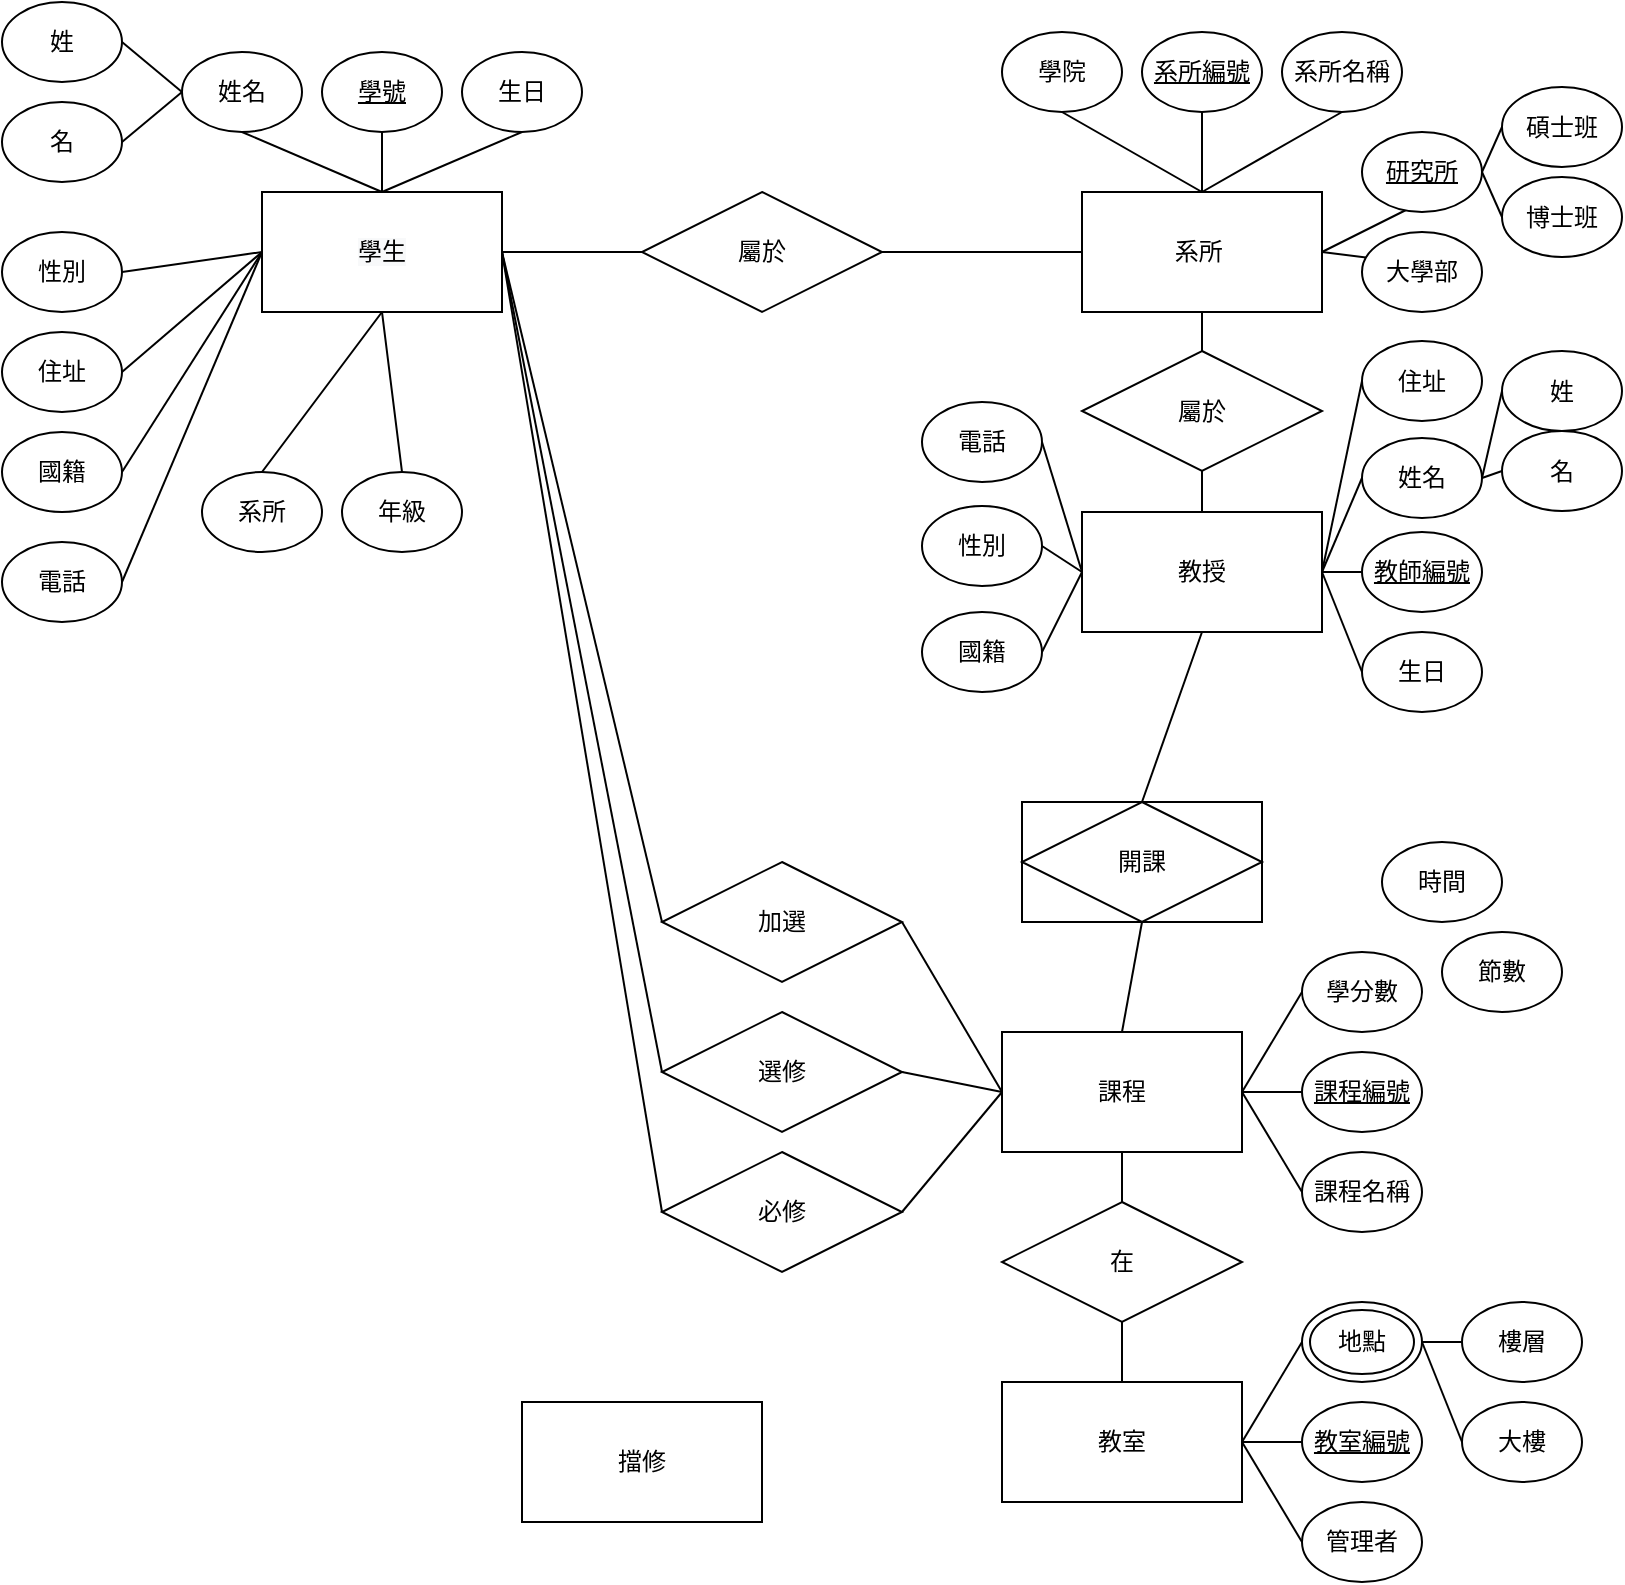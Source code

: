 <mxfile version="20.6.0" type="device"><diagram id="1lB6qpiJU6vIQLz1moN8" name="第 1 页"><mxGraphModel dx="1667" dy="964" grid="1" gridSize="10" guides="1" tooltips="1" connect="1" arrows="1" fold="1" page="1" pageScale="1" pageWidth="827" pageHeight="1169" math="0" shadow="0"><root><mxCell id="0"/><mxCell id="1" parent="0"/><mxCell id="EDmomfzKc-3X_e7SAFSR-1" value="系所&amp;nbsp;" style="rounded=0;whiteSpace=wrap;html=1;" vertex="1" parent="1"><mxGeometry x="-280" y="95" width="120" height="60" as="geometry"/></mxCell><mxCell id="EDmomfzKc-3X_e7SAFSR-2" value="教授" style="rounded=0;whiteSpace=wrap;html=1;" vertex="1" parent="1"><mxGeometry x="-280" y="255" width="120" height="60" as="geometry"/></mxCell><mxCell id="EDmomfzKc-3X_e7SAFSR-5" value="開課" style="shape=associativeEntity;whiteSpace=wrap;html=1;align=center;" vertex="1" parent="1"><mxGeometry x="-310" y="400" width="120" height="60" as="geometry"/></mxCell><mxCell id="EDmomfzKc-3X_e7SAFSR-7" value="教室" style="rounded=0;whiteSpace=wrap;html=1;" vertex="1" parent="1"><mxGeometry x="-320" y="690" width="120" height="60" as="geometry"/></mxCell><mxCell id="EDmomfzKc-3X_e7SAFSR-8" value="" style="endArrow=none;html=1;rounded=0;entryX=0.5;entryY=1;entryDx=0;entryDy=0;exitX=0.5;exitY=0;exitDx=0;exitDy=0;" edge="1" parent="1" source="EDmomfzKc-3X_e7SAFSR-120" target="EDmomfzKc-3X_e7SAFSR-1"><mxGeometry width="50" height="50" relative="1" as="geometry"><mxPoint x="-240" y="240" as="sourcePoint"/><mxPoint x="-270" y="415" as="targetPoint"/></mxGeometry></mxCell><mxCell id="EDmomfzKc-3X_e7SAFSR-9" value="" style="endArrow=none;html=1;rounded=0;exitX=0.5;exitY=0;exitDx=0;exitDy=0;entryX=0.5;entryY=1;entryDx=0;entryDy=0;" edge="1" parent="1" source="EDmomfzKc-3X_e7SAFSR-5" target="EDmomfzKc-3X_e7SAFSR-2"><mxGeometry width="50" height="50" relative="1" as="geometry"><mxPoint x="-320" y="465" as="sourcePoint"/><mxPoint x="-270" y="415" as="targetPoint"/></mxGeometry></mxCell><mxCell id="EDmomfzKc-3X_e7SAFSR-28" value="選修" style="rhombus;whiteSpace=wrap;html=1;" vertex="1" parent="1"><mxGeometry x="-490" y="505" width="120" height="60" as="geometry"/></mxCell><mxCell id="EDmomfzKc-3X_e7SAFSR-32" value="學院" style="ellipse;whiteSpace=wrap;html=1;" vertex="1" parent="1"><mxGeometry x="-320" y="15" width="60" height="40" as="geometry"/></mxCell><mxCell id="EDmomfzKc-3X_e7SAFSR-40" value="姓名" style="ellipse;whiteSpace=wrap;html=1;" vertex="1" parent="1"><mxGeometry x="-140" y="218" width="60" height="40" as="geometry"/></mxCell><mxCell id="EDmomfzKc-3X_e7SAFSR-41" value="名" style="ellipse;whiteSpace=wrap;html=1;" vertex="1" parent="1"><mxGeometry x="-70" y="214.5" width="60" height="40" as="geometry"/></mxCell><mxCell id="EDmomfzKc-3X_e7SAFSR-42" value="姓" style="ellipse;whiteSpace=wrap;html=1;" vertex="1" parent="1"><mxGeometry x="-70" y="174.5" width="60" height="40" as="geometry"/></mxCell><mxCell id="EDmomfzKc-3X_e7SAFSR-43" value="" style="endArrow=none;html=1;rounded=0;entryX=0;entryY=0.5;entryDx=0;entryDy=0;exitX=1;exitY=0.5;exitDx=0;exitDy=0;" edge="1" parent="1" source="EDmomfzKc-3X_e7SAFSR-40" target="EDmomfzKc-3X_e7SAFSR-42"><mxGeometry width="50" height="50" relative="1" as="geometry"><mxPoint x="-150" y="289.5" as="sourcePoint"/><mxPoint x="300" y="504.5" as="targetPoint"/></mxGeometry></mxCell><mxCell id="EDmomfzKc-3X_e7SAFSR-44" value="" style="endArrow=none;html=1;rounded=0;entryX=0;entryY=0.5;entryDx=0;entryDy=0;exitX=1;exitY=0.5;exitDx=0;exitDy=0;" edge="1" parent="1" source="EDmomfzKc-3X_e7SAFSR-40" target="EDmomfzKc-3X_e7SAFSR-41"><mxGeometry width="50" height="50" relative="1" as="geometry"><mxPoint x="110" y="224.5" as="sourcePoint"/><mxPoint x="300" y="504.5" as="targetPoint"/></mxGeometry></mxCell><mxCell id="EDmomfzKc-3X_e7SAFSR-49" value="" style="endArrow=none;html=1;rounded=0;entryX=1;entryY=0.5;entryDx=0;entryDy=0;" edge="1" parent="1" target="EDmomfzKc-3X_e7SAFSR-34"><mxGeometry width="50" height="50" relative="1" as="geometry"><mxPoint x="-160" y="125" as="sourcePoint"/><mxPoint x="-380" y="120" as="targetPoint"/></mxGeometry></mxCell><mxCell id="EDmomfzKc-3X_e7SAFSR-50" value="" style="endArrow=none;html=1;rounded=0;entryX=1;entryY=0.5;entryDx=0;entryDy=0;" edge="1" parent="1" target="EDmomfzKc-3X_e7SAFSR-33"><mxGeometry width="50" height="50" relative="1" as="geometry"><mxPoint x="-160" y="125" as="sourcePoint"/><mxPoint x="-370" y="130" as="targetPoint"/></mxGeometry></mxCell><mxCell id="EDmomfzKc-3X_e7SAFSR-52" value="" style="endArrow=none;html=1;rounded=0;entryX=0.5;entryY=1;entryDx=0;entryDy=0;exitX=0.5;exitY=0;exitDx=0;exitDy=0;" edge="1" parent="1" source="EDmomfzKc-3X_e7SAFSR-1" target="EDmomfzKc-3X_e7SAFSR-32"><mxGeometry width="50" height="50" relative="1" as="geometry"><mxPoint x="-403" y="140" as="sourcePoint"/><mxPoint x="-360" y="140" as="targetPoint"/></mxGeometry></mxCell><mxCell id="EDmomfzKc-3X_e7SAFSR-59" value="&lt;u&gt;教師編號&lt;/u&gt;" style="ellipse;whiteSpace=wrap;html=1;" vertex="1" parent="1"><mxGeometry x="-140" y="265" width="60" height="40" as="geometry"/></mxCell><mxCell id="EDmomfzKc-3X_e7SAFSR-60" value="生日" style="ellipse;whiteSpace=wrap;html=1;" vertex="1" parent="1"><mxGeometry x="-140" y="315" width="60" height="40" as="geometry"/></mxCell><mxCell id="EDmomfzKc-3X_e7SAFSR-62" value="性別" style="ellipse;whiteSpace=wrap;html=1;" vertex="1" parent="1"><mxGeometry x="-360" y="252" width="60" height="40" as="geometry"/></mxCell><mxCell id="EDmomfzKc-3X_e7SAFSR-63" value="住址" style="ellipse;whiteSpace=wrap;html=1;" vertex="1" parent="1"><mxGeometry x="-140" y="169.5" width="60" height="40" as="geometry"/></mxCell><mxCell id="EDmomfzKc-3X_e7SAFSR-64" value="國籍" style="ellipse;whiteSpace=wrap;html=1;" vertex="1" parent="1"><mxGeometry x="-360" y="305" width="60" height="40" as="geometry"/></mxCell><mxCell id="EDmomfzKc-3X_e7SAFSR-66" value="" style="endArrow=none;html=1;rounded=0;entryX=0;entryY=0.5;entryDx=0;entryDy=0;exitX=1;exitY=0.5;exitDx=0;exitDy=0;" edge="1" parent="1" source="EDmomfzKc-3X_e7SAFSR-2" target="EDmomfzKc-3X_e7SAFSR-63"><mxGeometry width="50" height="50" relative="1" as="geometry"><mxPoint x="-270" y="410" as="sourcePoint"/><mxPoint x="-220" y="360" as="targetPoint"/></mxGeometry></mxCell><mxCell id="EDmomfzKc-3X_e7SAFSR-67" value="" style="endArrow=none;html=1;rounded=0;entryX=0;entryY=0.5;entryDx=0;entryDy=0;exitX=1;exitY=0.5;exitDx=0;exitDy=0;" edge="1" parent="1" source="EDmomfzKc-3X_e7SAFSR-2" target="EDmomfzKc-3X_e7SAFSR-40"><mxGeometry width="50" height="50" relative="1" as="geometry"><mxPoint x="-150" y="295" as="sourcePoint"/><mxPoint x="-130" y="210" as="targetPoint"/></mxGeometry></mxCell><mxCell id="EDmomfzKc-3X_e7SAFSR-68" value="" style="endArrow=none;html=1;rounded=0;entryX=0;entryY=0.5;entryDx=0;entryDy=0;exitX=1;exitY=0.5;exitDx=0;exitDy=0;" edge="1" parent="1" source="EDmomfzKc-3X_e7SAFSR-2" target="EDmomfzKc-3X_e7SAFSR-59"><mxGeometry width="50" height="50" relative="1" as="geometry"><mxPoint x="-160" y="280" as="sourcePoint"/><mxPoint x="-120" y="220" as="targetPoint"/></mxGeometry></mxCell><mxCell id="EDmomfzKc-3X_e7SAFSR-69" value="" style="endArrow=none;html=1;rounded=0;entryX=0;entryY=0.5;entryDx=0;entryDy=0;exitX=1;exitY=0.5;exitDx=0;exitDy=0;" edge="1" parent="1" source="EDmomfzKc-3X_e7SAFSR-2" target="EDmomfzKc-3X_e7SAFSR-60"><mxGeometry width="50" height="50" relative="1" as="geometry"><mxPoint x="-130" y="315" as="sourcePoint"/><mxPoint x="-110" y="230" as="targetPoint"/></mxGeometry></mxCell><mxCell id="EDmomfzKc-3X_e7SAFSR-70" value="" style="endArrow=none;html=1;rounded=0;entryX=1;entryY=0.5;entryDx=0;entryDy=0;exitX=0;exitY=0.5;exitDx=0;exitDy=0;" edge="1" parent="1" source="EDmomfzKc-3X_e7SAFSR-2" target="EDmomfzKc-3X_e7SAFSR-62"><mxGeometry width="50" height="50" relative="1" as="geometry"><mxPoint x="-320" y="337.5" as="sourcePoint"/><mxPoint x="-300" y="252.5" as="targetPoint"/></mxGeometry></mxCell><mxCell id="EDmomfzKc-3X_e7SAFSR-71" value="" style="endArrow=none;html=1;rounded=0;entryX=1;entryY=0.5;entryDx=0;entryDy=0;exitX=0;exitY=0.5;exitDx=0;exitDy=0;" edge="1" parent="1" source="EDmomfzKc-3X_e7SAFSR-2" target="EDmomfzKc-3X_e7SAFSR-64"><mxGeometry width="50" height="50" relative="1" as="geometry"><mxPoint x="-110" y="335" as="sourcePoint"/><mxPoint x="-90" y="250" as="targetPoint"/></mxGeometry></mxCell><mxCell id="EDmomfzKc-3X_e7SAFSR-72" value="課程" style="rounded=0;whiteSpace=wrap;html=1;" vertex="1" parent="1"><mxGeometry x="-320" y="515" width="120" height="60" as="geometry"/></mxCell><mxCell id="EDmomfzKc-3X_e7SAFSR-74" value="" style="endArrow=none;html=1;rounded=0;entryX=1;entryY=0.5;entryDx=0;entryDy=0;exitX=0;exitY=0.5;exitDx=0;exitDy=0;" edge="1" parent="1" source="EDmomfzKc-3X_e7SAFSR-28" target="EDmomfzKc-3X_e7SAFSR-3"><mxGeometry width="50" height="50" relative="1" as="geometry"><mxPoint x="-380" y="530" as="sourcePoint"/><mxPoint x="-330" y="480" as="targetPoint"/></mxGeometry></mxCell><mxCell id="EDmomfzKc-3X_e7SAFSR-76" value="" style="endArrow=none;html=1;rounded=0;entryX=0;entryY=0.5;entryDx=0;entryDy=0;exitX=1;exitY=0.5;exitDx=0;exitDy=0;" edge="1" parent="1" source="EDmomfzKc-3X_e7SAFSR-28" target="EDmomfzKc-3X_e7SAFSR-72"><mxGeometry width="50" height="50" relative="1" as="geometry"><mxPoint x="-380" y="530" as="sourcePoint"/><mxPoint x="-330" y="480" as="targetPoint"/></mxGeometry></mxCell><mxCell id="EDmomfzKc-3X_e7SAFSR-78" value="在" style="rhombus;whiteSpace=wrap;html=1;" vertex="1" parent="1"><mxGeometry x="-320" y="600" width="120" height="60" as="geometry"/></mxCell><mxCell id="EDmomfzKc-3X_e7SAFSR-79" value="" style="endArrow=none;html=1;rounded=0;entryX=0.5;entryY=1;entryDx=0;entryDy=0;exitX=0.5;exitY=0;exitDx=0;exitDy=0;" edge="1" parent="1" source="EDmomfzKc-3X_e7SAFSR-78" target="EDmomfzKc-3X_e7SAFSR-72"><mxGeometry width="50" height="50" relative="1" as="geometry"><mxPoint x="-380" y="530" as="sourcePoint"/><mxPoint x="-330" y="480" as="targetPoint"/></mxGeometry></mxCell><mxCell id="EDmomfzKc-3X_e7SAFSR-80" value="" style="endArrow=none;html=1;rounded=0;entryX=0.5;entryY=1;entryDx=0;entryDy=0;exitX=0.5;exitY=0;exitDx=0;exitDy=0;" edge="1" parent="1" source="EDmomfzKc-3X_e7SAFSR-7" target="EDmomfzKc-3X_e7SAFSR-78"><mxGeometry width="50" height="50" relative="1" as="geometry"><mxPoint x="-380" y="530" as="sourcePoint"/><mxPoint x="-330" y="480" as="targetPoint"/></mxGeometry></mxCell><mxCell id="EDmomfzKc-3X_e7SAFSR-84" value="大樓&lt;span style=&quot;color: rgba(0, 0, 0, 0); font-family: monospace; font-size: 0px; text-align: start;&quot;&gt;%3CmxGraphModel%3E%3Croot%3E%3CmxCell%20id%3D%220%22%2F%3E%3CmxCell%20id%3D%221%22%20parent%3D%220%22%2F%3E%3CmxCell%20id%3D%222%22%20value%3D%22%E5%9C%8B%E7%B1%8D%22%20style%3D%22ellipse%3BwhiteSpace%3Dwrap%3Bhtml%3D1%3B%22%20vertex%3D%221%22%20parent%3D%221%22%3E%3CmxGeometry%20x%3D%22-170%22%20y%3D%22690%22%20width%3D%2260%22%20height%3D%2240%22%20as%3D%22geometry%22%2F%3E%3C%2FmxCell%3E%3C%2Froot%3E%3C%2FmxGraphModel%3E&lt;/span&gt;" style="ellipse;whiteSpace=wrap;html=1;" vertex="1" parent="1"><mxGeometry x="-90" y="700" width="60" height="40" as="geometry"/></mxCell><mxCell id="EDmomfzKc-3X_e7SAFSR-85" value="樓層" style="ellipse;whiteSpace=wrap;html=1;" vertex="1" parent="1"><mxGeometry x="-90" y="650" width="60" height="40" as="geometry"/></mxCell><mxCell id="EDmomfzKc-3X_e7SAFSR-86" value="&lt;u&gt;教室編號&lt;/u&gt;" style="ellipse;whiteSpace=wrap;html=1;" vertex="1" parent="1"><mxGeometry x="-170" y="700" width="60" height="40" as="geometry"/></mxCell><mxCell id="EDmomfzKc-3X_e7SAFSR-87" value="&lt;u&gt;課程編號&lt;/u&gt;" style="ellipse;whiteSpace=wrap;html=1;" vertex="1" parent="1"><mxGeometry x="-170" y="525" width="60" height="40" as="geometry"/></mxCell><mxCell id="EDmomfzKc-3X_e7SAFSR-88" value="&lt;u&gt;系所編號&lt;/u&gt;" style="ellipse;whiteSpace=wrap;html=1;" vertex="1" parent="1"><mxGeometry x="-250" y="15" width="60" height="40" as="geometry"/></mxCell><mxCell id="EDmomfzKc-3X_e7SAFSR-89" value="電話" style="ellipse;whiteSpace=wrap;html=1;" vertex="1" parent="1"><mxGeometry x="-360" y="200" width="60" height="40" as="geometry"/></mxCell><mxCell id="EDmomfzKc-3X_e7SAFSR-93" value="" style="endArrow=none;html=1;rounded=0;entryX=1;entryY=0.5;entryDx=0;entryDy=0;exitX=0;exitY=0.5;exitDx=0;exitDy=0;" edge="1" parent="1" source="EDmomfzKc-3X_e7SAFSR-2" target="EDmomfzKc-3X_e7SAFSR-89"><mxGeometry width="50" height="50" relative="1" as="geometry"><mxPoint x="-320" y="370" as="sourcePoint"/><mxPoint x="-440" y="480" as="targetPoint"/></mxGeometry></mxCell><mxCell id="EDmomfzKc-3X_e7SAFSR-94" value="" style="endArrow=none;html=1;rounded=0;entryX=1;entryY=0.5;entryDx=0;entryDy=0;exitX=0;exitY=0.5;exitDx=0;exitDy=0;" edge="1" parent="1" source="EDmomfzKc-3X_e7SAFSR-122" target="EDmomfzKc-3X_e7SAFSR-7"><mxGeometry width="50" height="50" relative="1" as="geometry"><mxPoint x="-170" y="670" as="sourcePoint"/><mxPoint x="-220" y="480" as="targetPoint"/></mxGeometry></mxCell><mxCell id="EDmomfzKc-3X_e7SAFSR-95" value="" style="endArrow=none;html=1;rounded=0;entryX=1;entryY=0.5;entryDx=0;entryDy=0;exitX=0;exitY=0.5;exitDx=0;exitDy=0;" edge="1" parent="1" source="EDmomfzKc-3X_e7SAFSR-86" target="EDmomfzKc-3X_e7SAFSR-7"><mxGeometry width="50" height="50" relative="1" as="geometry"><mxPoint x="-270" y="530" as="sourcePoint"/><mxPoint x="-220" y="480" as="targetPoint"/></mxGeometry></mxCell><mxCell id="EDmomfzKc-3X_e7SAFSR-96" value="" style="endArrow=none;html=1;rounded=0;entryX=1;entryY=0.5;entryDx=0;entryDy=0;exitX=0;exitY=0.5;exitDx=0;exitDy=0;" edge="1" parent="1" source="EDmomfzKc-3X_e7SAFSR-85" target="EDmomfzKc-3X_e7SAFSR-122"><mxGeometry width="50" height="50" relative="1" as="geometry"><mxPoint x="-270" y="530" as="sourcePoint"/><mxPoint x="-110" y="670.0" as="targetPoint"/></mxGeometry></mxCell><mxCell id="EDmomfzKc-3X_e7SAFSR-97" value="" style="endArrow=none;html=1;rounded=0;entryX=1;entryY=0.5;entryDx=0;entryDy=0;exitX=0;exitY=0.5;exitDx=0;exitDy=0;" edge="1" parent="1" source="EDmomfzKc-3X_e7SAFSR-84" target="EDmomfzKc-3X_e7SAFSR-122"><mxGeometry width="50" height="50" relative="1" as="geometry"><mxPoint x="-270" y="530" as="sourcePoint"/><mxPoint x="-110" y="670.0" as="targetPoint"/></mxGeometry></mxCell><mxCell id="EDmomfzKc-3X_e7SAFSR-100" value="" style="endArrow=none;html=1;rounded=0;exitX=1;exitY=0.5;exitDx=0;exitDy=0;entryX=0;entryY=0.5;entryDx=0;entryDy=0;" edge="1" parent="1" source="EDmomfzKc-3X_e7SAFSR-72" target="EDmomfzKc-3X_e7SAFSR-87"><mxGeometry width="50" height="50" relative="1" as="geometry"><mxPoint x="-270" y="410" as="sourcePoint"/><mxPoint x="-220" y="360" as="targetPoint"/></mxGeometry></mxCell><mxCell id="EDmomfzKc-3X_e7SAFSR-101" value="" style="endArrow=none;html=1;rounded=0;entryX=0.5;entryY=1;entryDx=0;entryDy=0;exitX=0.5;exitY=0;exitDx=0;exitDy=0;" edge="1" parent="1" source="EDmomfzKc-3X_e7SAFSR-1" target="EDmomfzKc-3X_e7SAFSR-88"><mxGeometry width="50" height="50" relative="1" as="geometry"><mxPoint x="-270" y="410" as="sourcePoint"/><mxPoint x="-220" y="360" as="targetPoint"/></mxGeometry></mxCell><mxCell id="EDmomfzKc-3X_e7SAFSR-102" value="必修" style="rhombus;whiteSpace=wrap;html=1;" vertex="1" parent="1"><mxGeometry x="-490" y="575" width="120" height="60" as="geometry"/></mxCell><mxCell id="EDmomfzKc-3X_e7SAFSR-103" value="" style="endArrow=none;html=1;rounded=0;exitX=0;exitY=0.5;exitDx=0;exitDy=0;entryX=1;entryY=0.5;entryDx=0;entryDy=0;" edge="1" parent="1" source="EDmomfzKc-3X_e7SAFSR-102" target="EDmomfzKc-3X_e7SAFSR-3"><mxGeometry width="50" height="50" relative="1" as="geometry"><mxPoint x="-380" y="610" as="sourcePoint"/><mxPoint x="-540" y="540" as="targetPoint"/></mxGeometry></mxCell><mxCell id="EDmomfzKc-3X_e7SAFSR-104" value="" style="endArrow=none;html=1;rounded=0;entryX=0;entryY=0.5;entryDx=0;entryDy=0;exitX=1;exitY=0.5;exitDx=0;exitDy=0;" edge="1" parent="1" source="EDmomfzKc-3X_e7SAFSR-102" target="EDmomfzKc-3X_e7SAFSR-72"><mxGeometry width="50" height="50" relative="1" as="geometry"><mxPoint x="-380" y="610" as="sourcePoint"/><mxPoint x="-320" y="625.0" as="targetPoint"/></mxGeometry></mxCell><mxCell id="EDmomfzKc-3X_e7SAFSR-105" value="" style="endArrow=none;html=1;rounded=0;entryX=0.5;entryY=1;entryDx=0;entryDy=0;exitX=0.5;exitY=0;exitDx=0;exitDy=0;" edge="1" parent="1" source="EDmomfzKc-3X_e7SAFSR-72" target="EDmomfzKc-3X_e7SAFSR-5"><mxGeometry width="50" height="50" relative="1" as="geometry"><mxPoint x="-400" y="480" as="sourcePoint"/><mxPoint x="-350" y="430" as="targetPoint"/></mxGeometry></mxCell><mxCell id="EDmomfzKc-3X_e7SAFSR-106" value="加選" style="rhombus;whiteSpace=wrap;html=1;" vertex="1" parent="1"><mxGeometry x="-490" y="430" width="120" height="60" as="geometry"/></mxCell><mxCell id="EDmomfzKc-3X_e7SAFSR-107" value="" style="endArrow=none;html=1;rounded=0;entryX=1;entryY=0.5;entryDx=0;entryDy=0;exitX=0;exitY=0.5;exitDx=0;exitDy=0;" edge="1" parent="1" source="EDmomfzKc-3X_e7SAFSR-106" target="EDmomfzKc-3X_e7SAFSR-3"><mxGeometry width="50" height="50" relative="1" as="geometry"><mxPoint x="-390" y="460" as="sourcePoint"/><mxPoint x="-550" y="475.0" as="targetPoint"/></mxGeometry></mxCell><mxCell id="EDmomfzKc-3X_e7SAFSR-108" value="" style="endArrow=none;html=1;rounded=0;exitX=1;exitY=0.5;exitDx=0;exitDy=0;entryX=0;entryY=0.5;entryDx=0;entryDy=0;" edge="1" parent="1" source="EDmomfzKc-3X_e7SAFSR-106" target="EDmomfzKc-3X_e7SAFSR-72"><mxGeometry width="50" height="50" relative="1" as="geometry"><mxPoint x="-390" y="460" as="sourcePoint"/><mxPoint x="-320" y="490" as="targetPoint"/></mxGeometry></mxCell><mxCell id="EDmomfzKc-3X_e7SAFSR-111" value="管理者" style="ellipse;whiteSpace=wrap;html=1;" vertex="1" parent="1"><mxGeometry x="-170" y="750" width="60" height="40" as="geometry"/></mxCell><mxCell id="EDmomfzKc-3X_e7SAFSR-112" value="" style="endArrow=none;html=1;rounded=0;entryX=1;entryY=0.5;entryDx=0;entryDy=0;exitX=0;exitY=0.5;exitDx=0;exitDy=0;" edge="1" parent="1" source="EDmomfzKc-3X_e7SAFSR-111" target="EDmomfzKc-3X_e7SAFSR-7"><mxGeometry width="50" height="50" relative="1" as="geometry"><mxPoint x="-400" y="480" as="sourcePoint"/><mxPoint x="-350" y="430" as="targetPoint"/></mxGeometry></mxCell><mxCell id="EDmomfzKc-3X_e7SAFSR-114" value="系所名稱" style="ellipse;whiteSpace=wrap;html=1;" vertex="1" parent="1"><mxGeometry x="-180" y="15" width="60" height="40" as="geometry"/></mxCell><mxCell id="EDmomfzKc-3X_e7SAFSR-115" value="" style="endArrow=none;html=1;rounded=0;entryX=0.5;entryY=1;entryDx=0;entryDy=0;exitX=0.5;exitY=0;exitDx=0;exitDy=0;" edge="1" parent="1" source="EDmomfzKc-3X_e7SAFSR-1" target="EDmomfzKc-3X_e7SAFSR-114"><mxGeometry width="50" height="50" relative="1" as="geometry"><mxPoint x="-400" y="480" as="sourcePoint"/><mxPoint x="-350" y="430" as="targetPoint"/></mxGeometry></mxCell><mxCell id="EDmomfzKc-3X_e7SAFSR-118" value="課程名稱" style="ellipse;whiteSpace=wrap;html=1;" vertex="1" parent="1"><mxGeometry x="-170" y="575" width="60" height="40" as="geometry"/></mxCell><mxCell id="EDmomfzKc-3X_e7SAFSR-119" value="擋修" style="rounded=0;whiteSpace=wrap;html=1;" vertex="1" parent="1"><mxGeometry x="-560" y="700" width="120" height="60" as="geometry"/></mxCell><mxCell id="EDmomfzKc-3X_e7SAFSR-120" value="屬於" style="rhombus;whiteSpace=wrap;html=1;" vertex="1" parent="1"><mxGeometry x="-280" y="174.5" width="120" height="60" as="geometry"/></mxCell><mxCell id="EDmomfzKc-3X_e7SAFSR-121" value="" style="endArrow=none;html=1;rounded=0;entryX=0.5;entryY=0;entryDx=0;entryDy=0;exitX=0.5;exitY=1;exitDx=0;exitDy=0;" edge="1" parent="1" source="EDmomfzKc-3X_e7SAFSR-120" target="EDmomfzKc-3X_e7SAFSR-2"><mxGeometry width="50" height="50" relative="1" as="geometry"><mxPoint x="-400" y="480" as="sourcePoint"/><mxPoint x="-350" y="430" as="targetPoint"/></mxGeometry></mxCell><mxCell id="EDmomfzKc-3X_e7SAFSR-122" value="地點" style="ellipse;shape=doubleEllipse;whiteSpace=wrap;html=1;" vertex="1" parent="1"><mxGeometry x="-170" y="650" width="60" height="40" as="geometry"/></mxCell><mxCell id="EDmomfzKc-3X_e7SAFSR-123" value="" style="endArrow=none;html=1;rounded=0;exitX=1;exitY=0.5;exitDx=0;exitDy=0;entryX=0;entryY=0.5;entryDx=0;entryDy=0;" edge="1" parent="1" source="EDmomfzKc-3X_e7SAFSR-72" target="EDmomfzKc-3X_e7SAFSR-118"><mxGeometry width="50" height="50" relative="1" as="geometry"><mxPoint x="-190" y="480" as="sourcePoint"/><mxPoint x="-140" y="430" as="targetPoint"/></mxGeometry></mxCell><mxCell id="EDmomfzKc-3X_e7SAFSR-125" value="學分數" style="ellipse;whiteSpace=wrap;html=1;" vertex="1" parent="1"><mxGeometry x="-170" y="475" width="60" height="40" as="geometry"/></mxCell><mxCell id="EDmomfzKc-3X_e7SAFSR-126" value="" style="endArrow=none;html=1;rounded=0;entryX=0;entryY=0.5;entryDx=0;entryDy=0;exitX=1;exitY=0.5;exitDx=0;exitDy=0;" edge="1" parent="1" source="EDmomfzKc-3X_e7SAFSR-72" target="EDmomfzKc-3X_e7SAFSR-125"><mxGeometry width="50" height="50" relative="1" as="geometry"><mxPoint x="-310" y="480" as="sourcePoint"/><mxPoint x="-260" y="430" as="targetPoint"/></mxGeometry></mxCell><mxCell id="EDmomfzKc-3X_e7SAFSR-127" value="" style="group" vertex="1" connectable="0" parent="1"><mxGeometry x="-820" width="290" height="310" as="geometry"/></mxCell><mxCell id="EDmomfzKc-3X_e7SAFSR-90" value="電話" style="ellipse;whiteSpace=wrap;html=1;" vertex="1" parent="EDmomfzKc-3X_e7SAFSR-127"><mxGeometry y="270" width="60" height="40" as="geometry"/></mxCell><mxCell id="EDmomfzKc-3X_e7SAFSR-10" value="姓名" style="ellipse;whiteSpace=wrap;html=1;" vertex="1" parent="EDmomfzKc-3X_e7SAFSR-127"><mxGeometry x="90" y="25" width="60" height="40" as="geometry"/></mxCell><mxCell id="EDmomfzKc-3X_e7SAFSR-13" value="名" style="ellipse;whiteSpace=wrap;html=1;" vertex="1" parent="EDmomfzKc-3X_e7SAFSR-127"><mxGeometry y="50" width="60" height="40" as="geometry"/></mxCell><mxCell id="EDmomfzKc-3X_e7SAFSR-14" value="姓" style="ellipse;whiteSpace=wrap;html=1;" vertex="1" parent="EDmomfzKc-3X_e7SAFSR-127"><mxGeometry width="60" height="40" as="geometry"/></mxCell><mxCell id="EDmomfzKc-3X_e7SAFSR-15" value="" style="endArrow=none;html=1;rounded=0;entryX=1;entryY=0.5;entryDx=0;entryDy=0;exitX=0;exitY=0.5;exitDx=0;exitDy=0;" edge="1" parent="EDmomfzKc-3X_e7SAFSR-127" source="EDmomfzKc-3X_e7SAFSR-10" target="EDmomfzKc-3X_e7SAFSR-14"><mxGeometry width="50" height="50" relative="1" as="geometry"><mxPoint x="380" y="325" as="sourcePoint"/><mxPoint x="430" y="275" as="targetPoint"/></mxGeometry></mxCell><mxCell id="EDmomfzKc-3X_e7SAFSR-16" value="" style="endArrow=none;html=1;rounded=0;entryX=1;entryY=0.5;entryDx=0;entryDy=0;exitX=0;exitY=0.5;exitDx=0;exitDy=0;" edge="1" parent="EDmomfzKc-3X_e7SAFSR-127" source="EDmomfzKc-3X_e7SAFSR-10" target="EDmomfzKc-3X_e7SAFSR-13"><mxGeometry width="50" height="50" relative="1" as="geometry"><mxPoint x="240" y="-5" as="sourcePoint"/><mxPoint x="430" y="275" as="targetPoint"/></mxGeometry></mxCell><mxCell id="EDmomfzKc-3X_e7SAFSR-18" value="&lt;u&gt;學號&lt;/u&gt;" style="ellipse;whiteSpace=wrap;html=1;" vertex="1" parent="EDmomfzKc-3X_e7SAFSR-127"><mxGeometry x="160" y="25" width="60" height="40" as="geometry"/></mxCell><mxCell id="EDmomfzKc-3X_e7SAFSR-20" value="生日" style="ellipse;whiteSpace=wrap;html=1;" vertex="1" parent="EDmomfzKc-3X_e7SAFSR-127"><mxGeometry x="230" y="25" width="60" height="40" as="geometry"/></mxCell><mxCell id="EDmomfzKc-3X_e7SAFSR-26" value="性別" style="ellipse;whiteSpace=wrap;html=1;" vertex="1" parent="EDmomfzKc-3X_e7SAFSR-127"><mxGeometry y="115" width="60" height="40" as="geometry"/></mxCell><mxCell id="EDmomfzKc-3X_e7SAFSR-27" value="住址" style="ellipse;whiteSpace=wrap;html=1;" vertex="1" parent="EDmomfzKc-3X_e7SAFSR-127"><mxGeometry y="165" width="60" height="40" as="geometry"/></mxCell><mxCell id="EDmomfzKc-3X_e7SAFSR-56" value="國籍" style="ellipse;whiteSpace=wrap;html=1;" vertex="1" parent="EDmomfzKc-3X_e7SAFSR-127"><mxGeometry y="215" width="60" height="40" as="geometry"/></mxCell><mxCell id="EDmomfzKc-3X_e7SAFSR-98" value="系所" style="ellipse;whiteSpace=wrap;html=1;" vertex="1" parent="EDmomfzKc-3X_e7SAFSR-127"><mxGeometry x="100" y="235" width="60" height="40" as="geometry"/></mxCell><mxCell id="EDmomfzKc-3X_e7SAFSR-99" value="年級" style="ellipse;whiteSpace=wrap;html=1;" vertex="1" parent="EDmomfzKc-3X_e7SAFSR-127"><mxGeometry x="170" y="235" width="60" height="40" as="geometry"/></mxCell><mxCell id="EDmomfzKc-3X_e7SAFSR-33" value="研究所&lt;span style=&quot;color: rgba(0, 0, 0, 0); font-family: monospace; font-size: 0px; text-align: start;&quot;&gt;%3CmxGraphModel%3E%3Croot%3E%3CmxCell%20id%3D%220%22%2F%3E%3CmxCell%20id%3D%221%22%20parent%3D%220%22%2F%3E%3CmxCell%20id%3D%222%22%20value%3D%22%E6%80%A7%E5%88%A5%22%20style%3D%22ellipse%3BwhiteSpace%3Dwrap%3Bhtml%3D1%3B%22%20vertex%3D%221%22%20parent%3D%221%22%3E%3CmxGeometry%20x%3D%22-340%22%20y%3D%2290%22%20width%3D%2260%22%20height%3D%2240%22%20as%3D%22geometry%22%2F%3E%3C%2FmxCell%3E%3C%2Froot%3E%3C%2FmxGraphModel%3E&lt;/span&gt;" style="ellipse;whiteSpace=wrap;html=1;fontStyle=4" vertex="1" parent="1"><mxGeometry x="-140" y="65" width="60" height="40" as="geometry"/></mxCell><mxCell id="EDmomfzKc-3X_e7SAFSR-34" value="大學部" style="ellipse;whiteSpace=wrap;html=1;" vertex="1" parent="1"><mxGeometry x="-140" y="115" width="60" height="40" as="geometry"/></mxCell><mxCell id="EDmomfzKc-3X_e7SAFSR-35" value="碩士班&lt;span style=&quot;color: rgba(0, 0, 0, 0); font-family: monospace; font-size: 0px; text-align: start;&quot;&gt;%3CmxGraphModel%3E%3Croot%3E%3CmxCell%20id%3D%220%22%2F%3E%3CmxCell%20id%3D%221%22%20parent%3D%220%22%2F%3E%3CmxCell%20id%3D%222%22%20value%3D%22%E6%80%A7%E5%88%A5%22%20style%3D%22ellipse%3BwhiteSpace%3Dwrap%3Bhtml%3D1%3B%22%20vertex%3D%221%22%20parent%3D%221%22%3E%3CmxGeometry%20x%3D%22-340%22%20y%3D%2290%22%20width%3D%2260%22%20height%3D%2240%22%20as%3D%22geometry%22%2F%3E%3C%2FmxCell%3E%3C%2Froot%3E%3C%2FmxGraphModel%3E&lt;/span&gt;" style="ellipse;whiteSpace=wrap;html=1;" vertex="1" parent="1"><mxGeometry x="-70" y="42.5" width="60" height="40" as="geometry"/></mxCell><mxCell id="EDmomfzKc-3X_e7SAFSR-36" value="博士班" style="ellipse;whiteSpace=wrap;html=1;" vertex="1" parent="1"><mxGeometry x="-70" y="87.5" width="60" height="40" as="geometry"/></mxCell><mxCell id="EDmomfzKc-3X_e7SAFSR-45" value="" style="endArrow=none;html=1;rounded=0;entryX=1;entryY=0.5;entryDx=0;entryDy=0;exitX=0;exitY=0.5;exitDx=0;exitDy=0;" edge="1" parent="1" source="EDmomfzKc-3X_e7SAFSR-35" target="EDmomfzKc-3X_e7SAFSR-33"><mxGeometry width="50" height="50" relative="1" as="geometry"><mxPoint y="245" as="sourcePoint"/><mxPoint x="-50" y="195" as="targetPoint"/></mxGeometry></mxCell><mxCell id="EDmomfzKc-3X_e7SAFSR-46" value="" style="endArrow=none;html=1;rounded=0;entryX=1;entryY=0.5;entryDx=0;entryDy=0;exitX=0;exitY=0.5;exitDx=0;exitDy=0;" edge="1" parent="1" source="EDmomfzKc-3X_e7SAFSR-36" target="EDmomfzKc-3X_e7SAFSR-33"><mxGeometry width="50" height="50" relative="1" as="geometry"><mxPoint x="-80" y="110" as="sourcePoint"/><mxPoint x="-80" y="95" as="targetPoint"/></mxGeometry></mxCell><mxCell id="EDmomfzKc-3X_e7SAFSR-3" value="&lt;span style=&quot;color: rgb(0, 0, 0); font-family: Helvetica; font-size: 12px; font-style: normal; font-variant-ligatures: normal; font-variant-caps: normal; font-weight: 400; letter-spacing: normal; orphans: 2; text-align: center; text-indent: 0px; text-transform: none; widows: 2; word-spacing: 0px; -webkit-text-stroke-width: 0px; background-color: rgb(248, 249, 250); text-decoration-thickness: initial; text-decoration-style: initial; text-decoration-color: initial; float: none; display: inline !important;&quot;&gt;學生&lt;/span&gt;&lt;br&gt;" style="rounded=0;whiteSpace=wrap;html=1;" vertex="1" parent="1"><mxGeometry x="-690" y="95" width="120" height="60" as="geometry"/></mxCell><mxCell id="EDmomfzKc-3X_e7SAFSR-91" value="" style="endArrow=none;html=1;rounded=0;entryX=0;entryY=0.5;entryDx=0;entryDy=0;exitX=1;exitY=0.5;exitDx=0;exitDy=0;" edge="1" parent="1" source="EDmomfzKc-3X_e7SAFSR-90" target="EDmomfzKc-3X_e7SAFSR-3"><mxGeometry width="50" height="50" relative="1" as="geometry"><mxPoint x="-760" y="320" as="sourcePoint"/><mxPoint x="-680" y="250" as="targetPoint"/></mxGeometry></mxCell><mxCell id="EDmomfzKc-3X_e7SAFSR-22" value="" style="endArrow=none;html=1;rounded=0;entryX=0.5;entryY=1;entryDx=0;entryDy=0;exitX=0.5;exitY=0;exitDx=0;exitDy=0;" edge="1" parent="1" source="EDmomfzKc-3X_e7SAFSR-3" target="EDmomfzKc-3X_e7SAFSR-20"><mxGeometry width="50" height="50" relative="1" as="geometry"><mxPoint x="-460" y="325" as="sourcePoint"/><mxPoint x="-410" y="275" as="targetPoint"/></mxGeometry></mxCell><mxCell id="EDmomfzKc-3X_e7SAFSR-23" value="" style="endArrow=none;html=1;rounded=0;entryX=0.5;entryY=1;entryDx=0;entryDy=0;exitX=0.5;exitY=0;exitDx=0;exitDy=0;" edge="1" parent="1" source="EDmomfzKc-3X_e7SAFSR-3" target="EDmomfzKc-3X_e7SAFSR-18"><mxGeometry width="50" height="50" relative="1" as="geometry"><mxPoint x="-640" y="115" as="sourcePoint"/><mxPoint x="-690" y="95" as="targetPoint"/></mxGeometry></mxCell><mxCell id="EDmomfzKc-3X_e7SAFSR-25" value="" style="endArrow=none;html=1;rounded=0;entryX=0.5;entryY=1;entryDx=0;entryDy=0;exitX=0.5;exitY=0;exitDx=0;exitDy=0;" edge="1" parent="1" source="EDmomfzKc-3X_e7SAFSR-3" target="EDmomfzKc-3X_e7SAFSR-10"><mxGeometry width="50" height="50" relative="1" as="geometry"><mxPoint x="-640" y="115" as="sourcePoint"/><mxPoint x="-680" y="105" as="targetPoint"/></mxGeometry></mxCell><mxCell id="EDmomfzKc-3X_e7SAFSR-53" value="" style="endArrow=none;html=1;rounded=0;entryX=0;entryY=0.5;entryDx=0;entryDy=0;exitX=1;exitY=0.5;exitDx=0;exitDy=0;" edge="1" parent="1" source="EDmomfzKc-3X_e7SAFSR-26" target="EDmomfzKc-3X_e7SAFSR-3"><mxGeometry width="50" height="50" relative="1" as="geometry"><mxPoint x="-770" y="139.5" as="sourcePoint"/><mxPoint x="-727" y="139.5" as="targetPoint"/></mxGeometry></mxCell><mxCell id="EDmomfzKc-3X_e7SAFSR-54" value="" style="endArrow=none;html=1;rounded=0;exitX=1;exitY=0.5;exitDx=0;exitDy=0;entryX=0;entryY=0.5;entryDx=0;entryDy=0;" edge="1" parent="1" source="EDmomfzKc-3X_e7SAFSR-27" target="EDmomfzKc-3X_e7SAFSR-3"><mxGeometry width="50" height="50" relative="1" as="geometry"><mxPoint x="-393" y="-155" as="sourcePoint"/><mxPoint x="-710" y="145" as="targetPoint"/></mxGeometry></mxCell><mxCell id="EDmomfzKc-3X_e7SAFSR-109" value="" style="endArrow=none;html=1;rounded=0;entryX=0.5;entryY=1;entryDx=0;entryDy=0;exitX=0.5;exitY=0;exitDx=0;exitDy=0;" edge="1" parent="1" source="EDmomfzKc-3X_e7SAFSR-98" target="EDmomfzKc-3X_e7SAFSR-3"><mxGeometry width="50" height="50" relative="1" as="geometry"><mxPoint x="-430" y="80" as="sourcePoint"/><mxPoint x="-380" y="30" as="targetPoint"/></mxGeometry></mxCell><mxCell id="EDmomfzKc-3X_e7SAFSR-110" value="" style="endArrow=none;html=1;rounded=0;entryX=0.5;entryY=1;entryDx=0;entryDy=0;exitX=0.5;exitY=0;exitDx=0;exitDy=0;" edge="1" parent="1" source="EDmomfzKc-3X_e7SAFSR-99" target="EDmomfzKc-3X_e7SAFSR-3"><mxGeometry width="50" height="50" relative="1" as="geometry"><mxPoint x="-590" y="250" as="sourcePoint"/><mxPoint x="-380" y="30" as="targetPoint"/></mxGeometry></mxCell><mxCell id="EDmomfzKc-3X_e7SAFSR-57" value="" style="endArrow=none;html=1;rounded=0;exitX=1;exitY=0.5;exitDx=0;exitDy=0;entryX=0;entryY=0.5;entryDx=0;entryDy=0;" edge="1" parent="1" source="EDmomfzKc-3X_e7SAFSR-56" target="EDmomfzKc-3X_e7SAFSR-3"><mxGeometry width="50" height="50" relative="1" as="geometry"><mxPoint x="-720" y="225" as="sourcePoint"/><mxPoint x="-690" y="145" as="targetPoint"/></mxGeometry></mxCell><mxCell id="EDmomfzKc-3X_e7SAFSR-129" value="屬於" style="rhombus;whiteSpace=wrap;html=1;" vertex="1" parent="1"><mxGeometry x="-500" y="95" width="120" height="60" as="geometry"/></mxCell><mxCell id="EDmomfzKc-3X_e7SAFSR-130" value="" style="endArrow=none;html=1;rounded=0;entryX=1;entryY=0.5;entryDx=0;entryDy=0;exitX=0;exitY=0.5;exitDx=0;exitDy=0;" edge="1" parent="1" source="EDmomfzKc-3X_e7SAFSR-1" target="EDmomfzKc-3X_e7SAFSR-129"><mxGeometry width="50" height="50" relative="1" as="geometry"><mxPoint x="-400" y="180" as="sourcePoint"/><mxPoint x="-350" y="130" as="targetPoint"/></mxGeometry></mxCell><mxCell id="EDmomfzKc-3X_e7SAFSR-131" value="" style="endArrow=none;html=1;rounded=0;entryX=1;entryY=0.5;entryDx=0;entryDy=0;exitX=0;exitY=0.5;exitDx=0;exitDy=0;" edge="1" parent="1" source="EDmomfzKc-3X_e7SAFSR-129" target="EDmomfzKc-3X_e7SAFSR-3"><mxGeometry width="50" height="50" relative="1" as="geometry"><mxPoint x="-400" y="180" as="sourcePoint"/><mxPoint x="-350" y="130" as="targetPoint"/></mxGeometry></mxCell><mxCell id="EDmomfzKc-3X_e7SAFSR-132" value="時間" style="ellipse;whiteSpace=wrap;html=1;" vertex="1" parent="1"><mxGeometry x="-130" y="420" width="60" height="40" as="geometry"/></mxCell><mxCell id="EDmomfzKc-3X_e7SAFSR-133" value="節數" style="ellipse;whiteSpace=wrap;html=1;" vertex="1" parent="1"><mxGeometry x="-100" y="465" width="60" height="40" as="geometry"/></mxCell></root></mxGraphModel></diagram></mxfile>